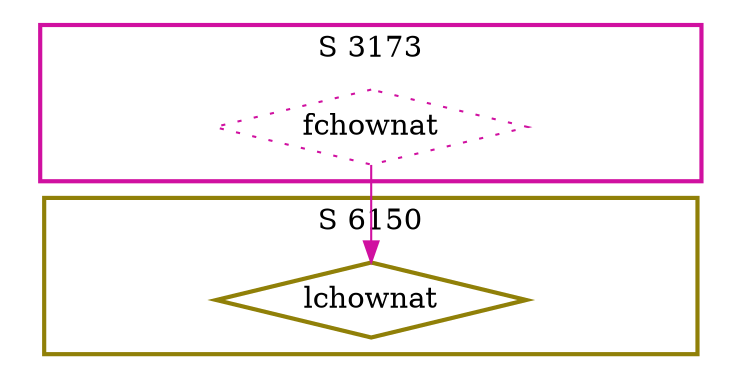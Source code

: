 digraph G {
  ratio=0.500000;
  "UV lchownat (6150)" [shape=diamond, label="lchownat", color="#908008",
                        style=bold];
  "UV fchownat (3173)" [shape=diamond, label="fchownat", color="#D010A0",
                        style=dotted];
  
  subgraph cluster_6150 { label="S 6150";
    color="#908008";
    style=bold;
    "UV lchownat (6150)"; };
  subgraph cluster_3173 { label="S 3173";
    color="#D010A0";
    style=bold;
    "UV fchownat (3173)"; };
  
  "UV fchownat (3173)" -> "UV lchownat (6150)" [color="#D010A0"];
  
  }